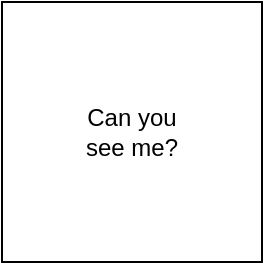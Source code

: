 <mxfile>
    <diagram id="3R6v8PhE6xxCbN7cxZiw" name="Page-1">
        <mxGraphModel dx="607" dy="284" grid="1" gridSize="10" guides="1" tooltips="1" connect="1" arrows="1" fold="1" page="1" pageScale="1" pageWidth="850" pageHeight="1100" math="0" shadow="0">
            <root>
                <mxCell id="0"/>
                <mxCell id="1" parent="0"/>
                <mxCell id="2" value="" style="whiteSpace=wrap;html=1;aspect=fixed;" vertex="1" parent="1">
                    <mxGeometry x="230" y="100" width="130" height="130" as="geometry"/>
                </mxCell>
                <mxCell id="3" value="Can you see me?" style="text;html=1;strokeColor=none;fillColor=none;align=center;verticalAlign=middle;whiteSpace=wrap;rounded=0;" vertex="1" parent="1">
                    <mxGeometry x="265" y="150" width="60" height="30" as="geometry"/>
                </mxCell>
            </root>
        </mxGraphModel>
    </diagram>
</mxfile>